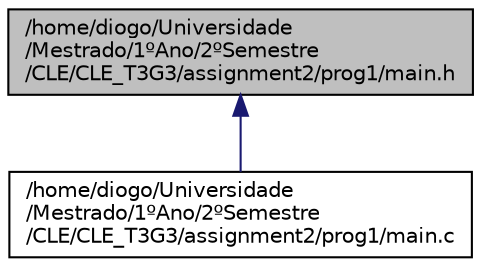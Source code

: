 digraph "/home/diogo/Universidade/Mestrado/1ºAno/2ºSemestre/CLE/CLE_T3G3/assignment2/prog1/main.h"
{
 // LATEX_PDF_SIZE
  edge [fontname="Helvetica",fontsize="10",labelfontname="Helvetica",labelfontsize="10"];
  node [fontname="Helvetica",fontsize="10",shape=record];
  Node1 [label="/home/diogo/Universidade\l/Mestrado/1ºAno/2ºSemestre\l/CLE/CLE_T3G3/assignment2/prog1/main.h",height=0.2,width=0.4,color="black", fillcolor="grey75", style="filled", fontcolor="black",tooltip="Problem name: Portuguese Text processing."];
  Node1 -> Node2 [dir="back",color="midnightblue",fontsize="10",style="solid"];
  Node2 [label="/home/diogo/Universidade\l/Mestrado/1ºAno/2ºSemestre\l/CLE/CLE_T3G3/assignment2/prog1/main.c",height=0.2,width=0.4,color="black", fillcolor="white", style="filled",URL="$main_8c.html",tooltip="Problem name: Portuguese Text processing."];
}
